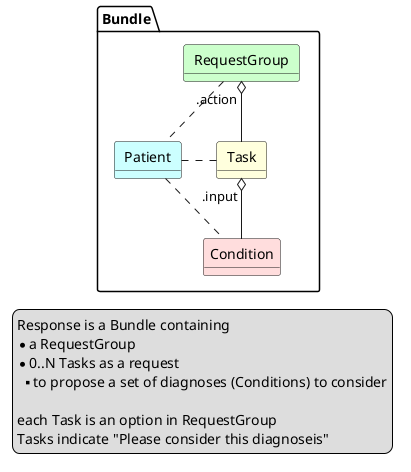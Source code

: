 @startuml
skinparam linetype polyline
hide circle
hide stereotype
hide methods

package "Bundle" {
  class "  RequestGroup  " as RG #cfc{  }

    class "  Patient  " as P #cff{
  }
P .u. RG 
P .r. T 
P .r. CD 


  class "  Task  " as T #ffd{

    }

RG ".action" o-- T 

  class " Condition " as CD #fdd{  
    
  }

T ".input" o-d- CD
RG -r[hidden]- CD
}

legend
Response is a Bundle containing
* a RequestGroup
* 0..N Tasks as a request
** to propose a set of diagnoses (Conditions) to consider

each Task is an option in RequestGroup
Tasks indicate "Please consider this diagnoseis"
endlegend

@enduml